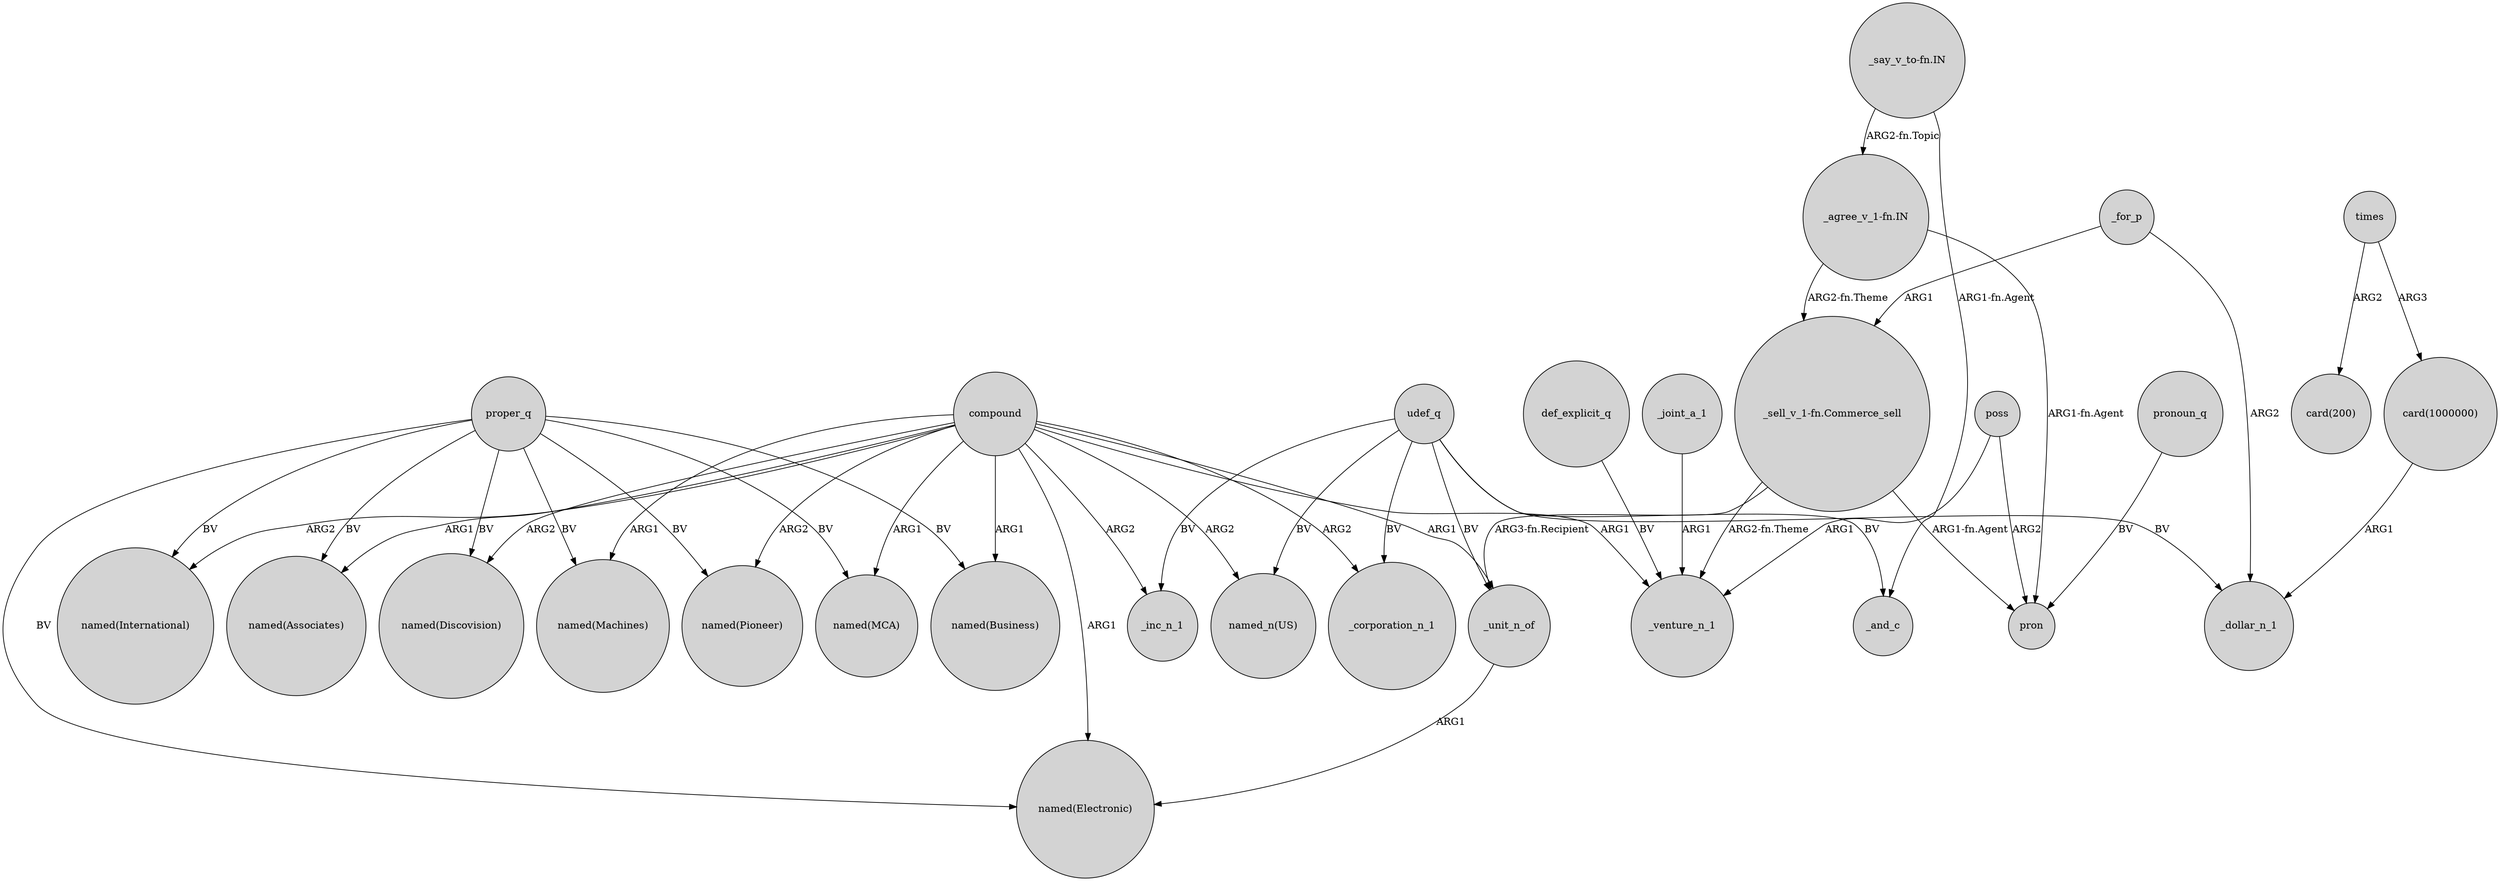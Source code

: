 digraph {
	node [shape=circle style=filled]
	_joint_a_1 -> _venture_n_1 [label=ARG1]
	compound -> _venture_n_1 [label=ARG1]
	"_sell_v_1-fn.Commerce_sell" -> _unit_n_of [label="ARG3-fn.Recipient"]
	proper_q -> "named(Pioneer)" [label=BV]
	"card(1000000)" -> _dollar_n_1 [label=ARG1]
	def_explicit_q -> _venture_n_1 [label=BV]
	udef_q -> _inc_n_1 [label=BV]
	udef_q -> "named_n(US)" [label=BV]
	_unit_n_of -> "named(Electronic)" [label=ARG1]
	"_say_v_to-fn.IN" -> _and_c [label="ARG1-fn.Agent"]
	poss -> pron [label=ARG2]
	proper_q -> "named(Discovision)" [label=BV]
	_for_p -> _dollar_n_1 [label=ARG2]
	compound -> _unit_n_of [label=ARG1]
	proper_q -> "named(Business)" [label=BV]
	udef_q -> _unit_n_of [label=BV]
	compound -> _corporation_n_1 [label=ARG2]
	"_agree_v_1-fn.IN" -> pron [label="ARG1-fn.Agent"]
	compound -> "named(Machines)" [label=ARG1]
	compound -> "named(Electronic)" [label=ARG1]
	"_say_v_to-fn.IN" -> "_agree_v_1-fn.IN" [label="ARG2-fn.Topic"]
	compound -> "named(MCA)" [label=ARG1]
	compound -> "named_n(US)" [label=ARG2]
	proper_q -> "named(Electronic)" [label=BV]
	pronoun_q -> pron [label=BV]
	proper_q -> "named(MCA)" [label=BV]
	udef_q -> _corporation_n_1 [label=BV]
	times -> "card(200)" [label=ARG2]
	times -> "card(1000000)" [label=ARG3]
	"_agree_v_1-fn.IN" -> "_sell_v_1-fn.Commerce_sell" [label="ARG2-fn.Theme"]
	compound -> "named(Business)" [label=ARG1]
	compound -> "named(International)" [label=ARG2]
	_for_p -> "_sell_v_1-fn.Commerce_sell" [label=ARG1]
	poss -> _venture_n_1 [label=ARG1]
	compound -> "named(Pioneer)" [label=ARG2]
	compound -> "named(Associates)" [label=ARG1]
	"_sell_v_1-fn.Commerce_sell" -> _venture_n_1 [label="ARG2-fn.Theme"]
	"_sell_v_1-fn.Commerce_sell" -> pron [label="ARG1-fn.Agent"]
	proper_q -> "named(Associates)" [label=BV]
	compound -> "named(Discovision)" [label=ARG2]
	udef_q -> _and_c [label=BV]
	compound -> _inc_n_1 [label=ARG2]
	proper_q -> "named(Machines)" [label=BV]
	udef_q -> _dollar_n_1 [label=BV]
	proper_q -> "named(International)" [label=BV]
}
